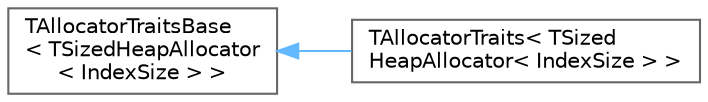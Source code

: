 digraph "Graphical Class Hierarchy"
{
 // INTERACTIVE_SVG=YES
 // LATEX_PDF_SIZE
  bgcolor="transparent";
  edge [fontname=Helvetica,fontsize=10,labelfontname=Helvetica,labelfontsize=10];
  node [fontname=Helvetica,fontsize=10,shape=box,height=0.2,width=0.4];
  rankdir="LR";
  Node0 [id="Node000000",label="TAllocatorTraitsBase\l\< TSizedHeapAllocator\l\< IndexSize \> \>",height=0.2,width=0.4,color="grey40", fillcolor="white", style="filled",URL="$db/d23/structTAllocatorTraitsBase.html",tooltip=" "];
  Node0 -> Node1 [id="edge6098_Node000000_Node000001",dir="back",color="steelblue1",style="solid",tooltip=" "];
  Node1 [id="Node000001",label="TAllocatorTraits\< TSized\lHeapAllocator\< IndexSize \> \>",height=0.2,width=0.4,color="grey40", fillcolor="white", style="filled",URL="$df/d53/structTAllocatorTraits_3_01TSizedHeapAllocator_3_01IndexSize_01_4_01_4.html",tooltip=" "];
}
